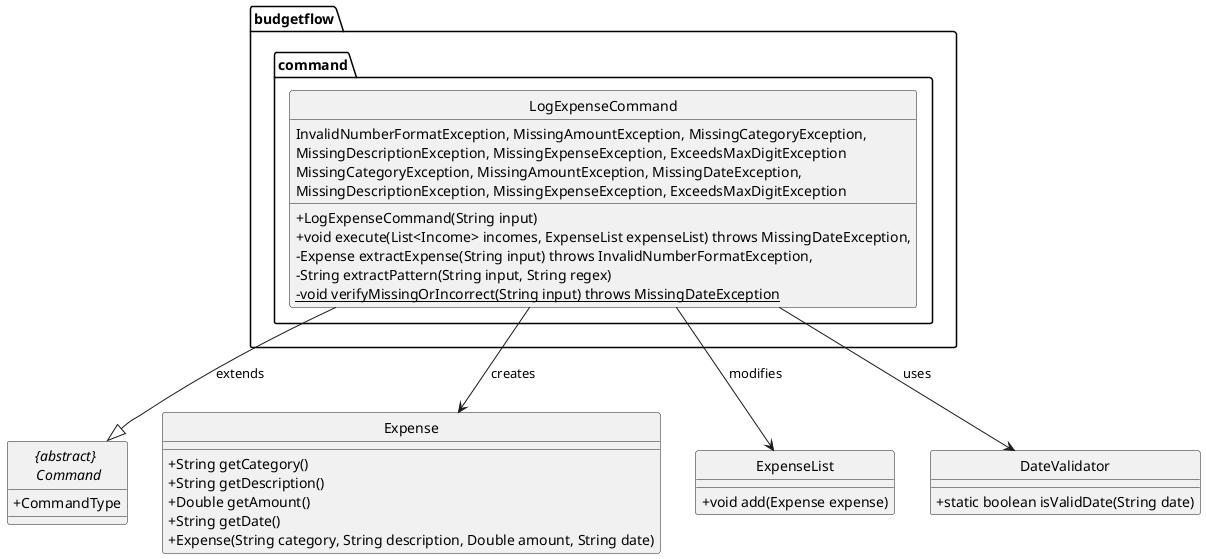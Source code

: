 @startuml

hide circle
skinparam classAttributeIconSize 0

package "budgetflow.command" {
    class LogExpenseCommand {
        + LogExpenseCommand(String input)
        + void execute(List<Income> incomes, ExpenseList expenseList) throws MissingDateException,
          InvalidNumberFormatException, MissingAmountException, MissingCategoryException,
          MissingDescriptionException, MissingExpenseException, ExceedsMaxDigitException
        - Expense extractExpense(String input) throws InvalidNumberFormatException,
          MissingCategoryException, MissingAmountException, MissingDateException,
          MissingDescriptionException, MissingExpenseException, ExceedsMaxDigitException
        - String extractPattern(String input, String regex)
        - {static} void verifyMissingOrIncorrect(String input) throws MissingDateException
    }
}

abstract class "{abstract} \n Command" {
    + CommandType
}

class Expense {
    + String getCategory()
    + String getDescription()
    + Double getAmount()
    + String getDate()
    + Expense(String category, String description, Double amount, String date)
}

class ExpenseList {
    + void add(Expense expense)
}

class DateValidator {
    + static boolean isValidDate(String date)
}

LogExpenseCommand --|> "{abstract} \n Command" : extends
LogExpenseCommand --> Expense : creates
LogExpenseCommand --> ExpenseList : modifies
LogExpenseCommand --> DateValidator : uses

@enduml
